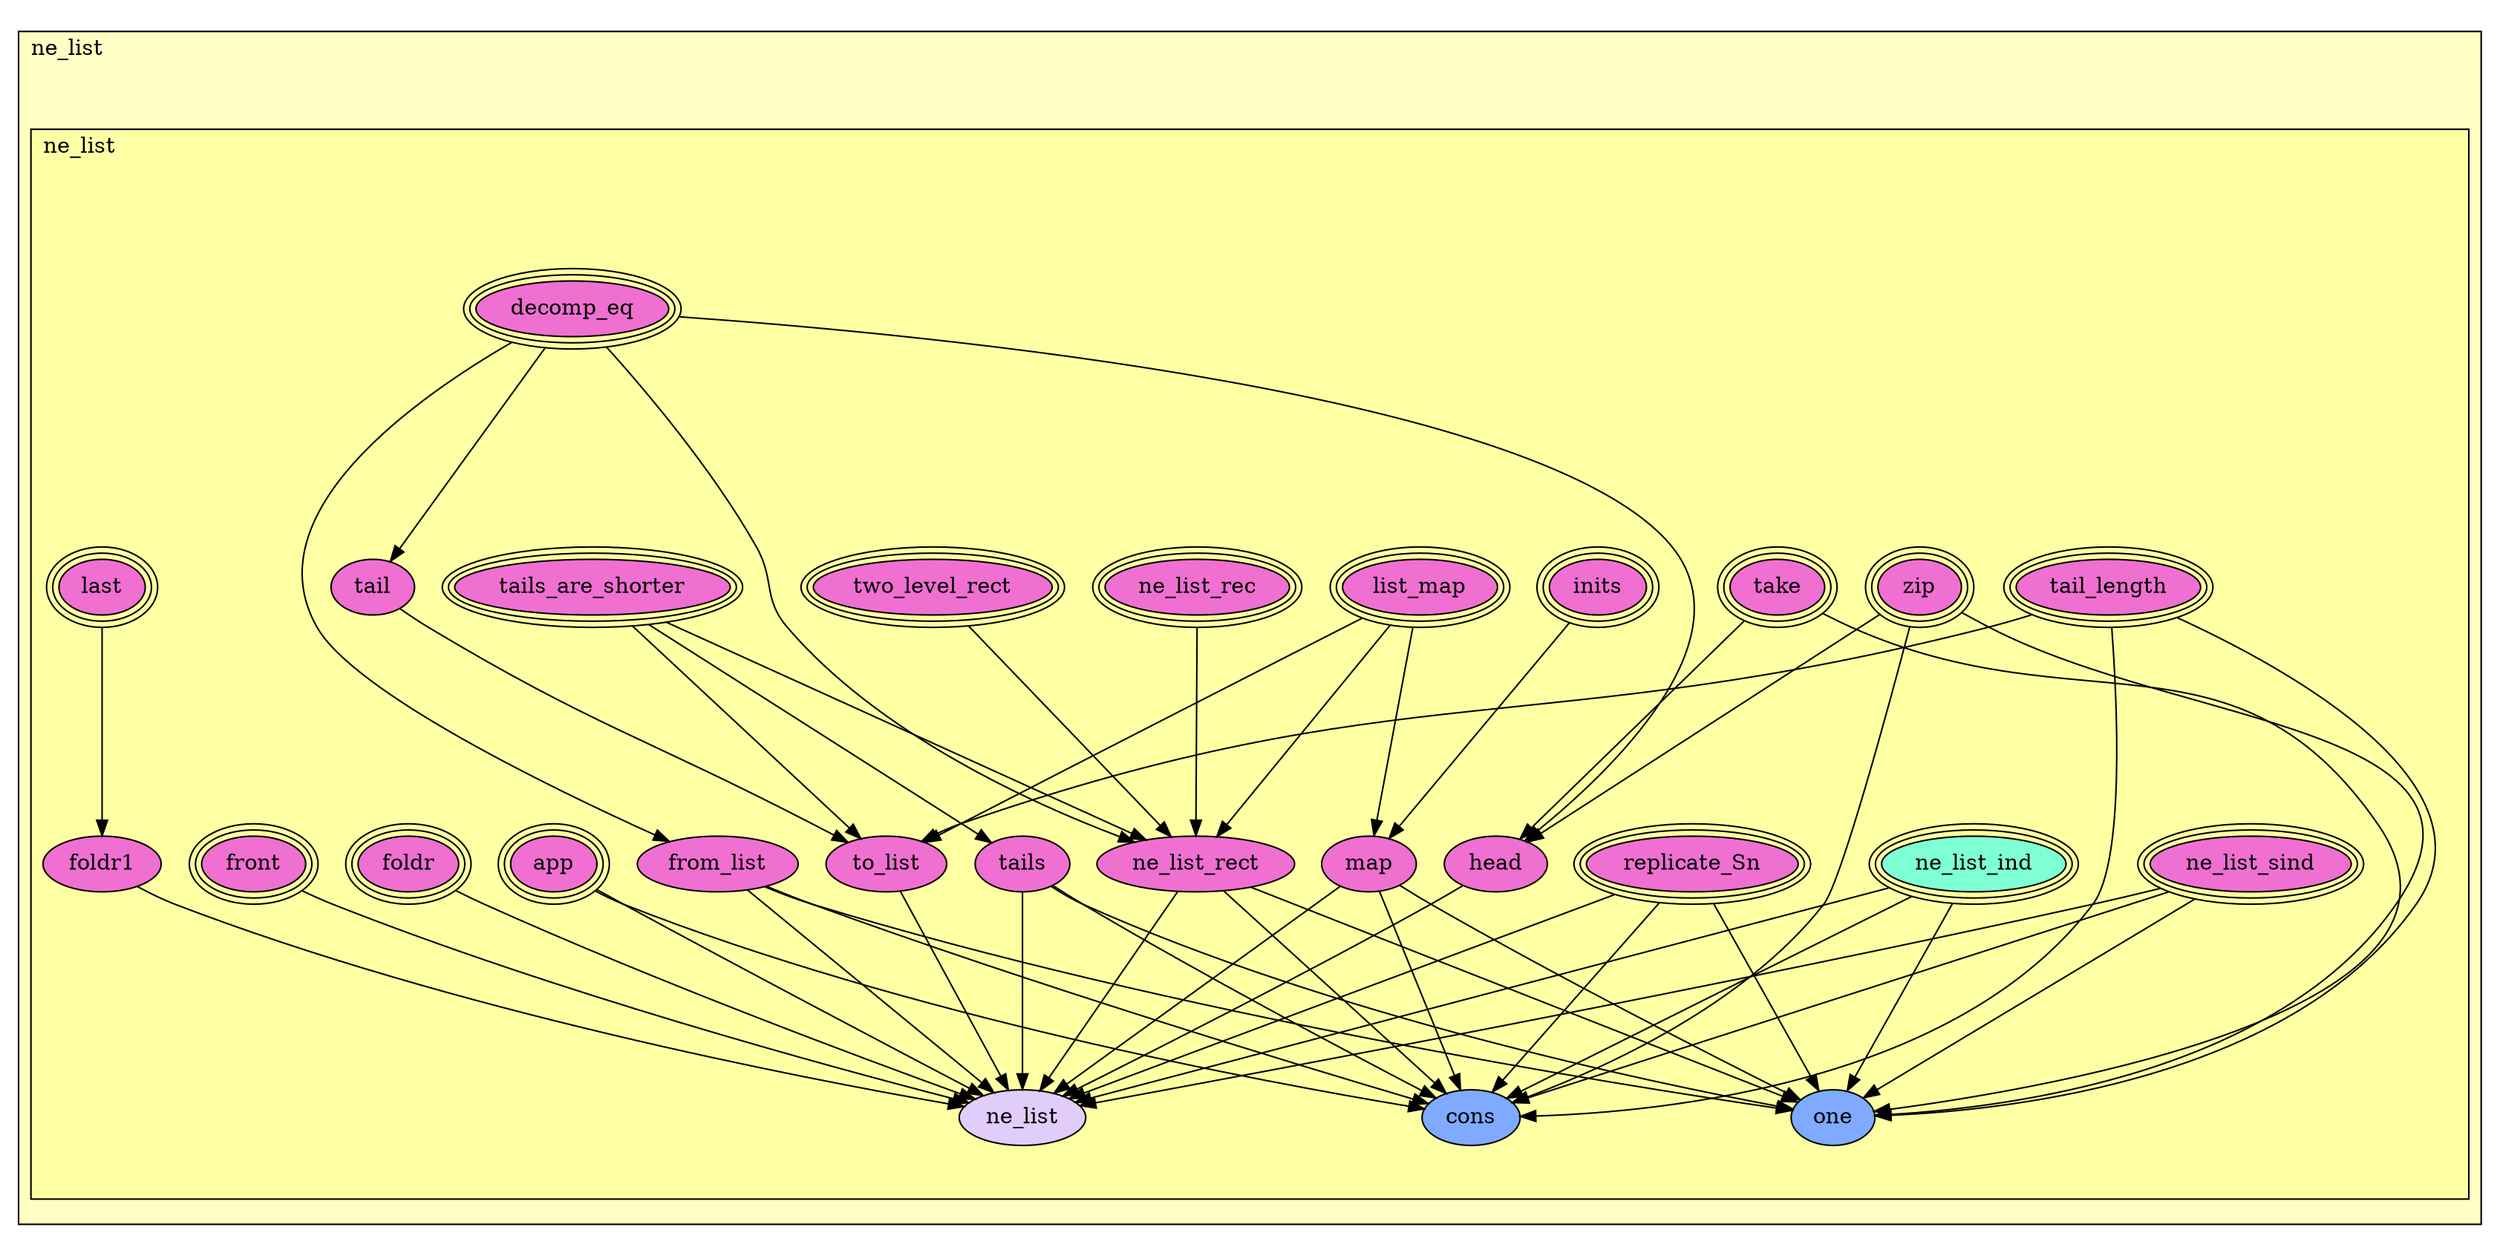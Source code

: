 digraph HoTT_Classes_implementations_ne_list {
  graph [ratio=0.5]
  node [style=filled]
ne_list_ne_list_zip [label="zip", URL=<ne_list.html#ne_list.zip>, peripheries=3, fillcolor="#F070D1"] ;
ne_list_ne_list_inits [label="inits", URL=<ne_list.html#ne_list.inits>, peripheries=3, fillcolor="#F070D1"] ;
ne_list_ne_list_list_map [label="list_map", URL=<ne_list.html#ne_list.list_map>, peripheries=3, fillcolor="#F070D1"] ;
ne_list_ne_list_map [label="map", URL=<ne_list.html#ne_list.map>, fillcolor="#F070D1"] ;
ne_list_ne_list_tails_are_shorter [label="tails_are_shorter", URL=<ne_list.html#ne_list.tails_are_shorter>, peripheries=3, fillcolor="#F070D1"] ;
ne_list_ne_list_tails [label="tails", URL=<ne_list.html#ne_list.tails>, fillcolor="#F070D1"] ;
ne_list_ne_list_tail_length [label="tail_length", URL=<ne_list.html#ne_list.tail_length>, peripheries=3, fillcolor="#F070D1"] ;
ne_list_ne_list_two_level_rect [label="two_level_rect", URL=<ne_list.html#ne_list.two_level_rect>, peripheries=3, fillcolor="#F070D1"] ;
ne_list_ne_list_front [label="front", URL=<ne_list.html#ne_list.front>, peripheries=3, fillcolor="#F070D1"] ;
ne_list_ne_list_take [label="take", URL=<ne_list.html#ne_list.take>, peripheries=3, fillcolor="#F070D1"] ;
ne_list_ne_list_replicate_Sn [label="replicate_Sn", URL=<ne_list.html#ne_list.replicate_Sn>, peripheries=3, fillcolor="#F070D1"] ;
ne_list_ne_list_last [label="last", URL=<ne_list.html#ne_list.last>, peripheries=3, fillcolor="#F070D1"] ;
ne_list_ne_list_decomp_eq [label="decomp_eq", URL=<ne_list.html#ne_list.decomp_eq>, peripheries=3, fillcolor="#F070D1"] ;
ne_list_ne_list_tail [label="tail", URL=<ne_list.html#ne_list.tail>, fillcolor="#F070D1"] ;
ne_list_ne_list_from_list [label="from_list", URL=<ne_list.html#ne_list.from_list>, fillcolor="#F070D1"] ;
ne_list_ne_list_to_list [label="to_list", URL=<ne_list.html#ne_list.to_list>, fillcolor="#F070D1"] ;
ne_list_ne_list_head [label="head", URL=<ne_list.html#ne_list.head>, fillcolor="#F070D1"] ;
ne_list_ne_list_foldr1 [label="foldr1", URL=<ne_list.html#ne_list.foldr1>, fillcolor="#F070D1"] ;
ne_list_ne_list_foldr [label="foldr", URL=<ne_list.html#ne_list.foldr>, peripheries=3, fillcolor="#F070D1"] ;
ne_list_ne_list_app [label="app", URL=<ne_list.html#ne_list.app>, peripheries=3, fillcolor="#F070D1"] ;
ne_list_ne_list_ne_list_sind [label="ne_list_sind", URL=<ne_list.html#ne_list.ne_list_sind>, peripheries=3, fillcolor="#F070D1"] ;
ne_list_ne_list_ne_list_rec [label="ne_list_rec", URL=<ne_list.html#ne_list.ne_list_rec>, peripheries=3, fillcolor="#F070D1"] ;
ne_list_ne_list_ne_list_ind [label="ne_list_ind", URL=<ne_list.html#ne_list.ne_list_ind>, peripheries=3, fillcolor="#7FFFD4"] ;
ne_list_ne_list_ne_list_rect [label="ne_list_rect", URL=<ne_list.html#ne_list.ne_list_rect>, fillcolor="#F070D1"] ;
ne_list_ne_list_cons [label="cons", URL=<ne_list.html#ne_list.cons>, fillcolor="#7FAAFF"] ;
ne_list_ne_list_one [label="one", URL=<ne_list.html#ne_list.one>, fillcolor="#7FAAFF"] ;
ne_list_ne_list_ne_list [label="ne_list", URL=<ne_list.html#ne_list.ne_list>, fillcolor="#E2CDFA"] ;
  ne_list_ne_list_zip -> ne_list_ne_list_head [] ;
  ne_list_ne_list_zip -> ne_list_ne_list_cons [] ;
  ne_list_ne_list_zip -> ne_list_ne_list_one [] ;
  ne_list_ne_list_inits -> ne_list_ne_list_map [] ;
  ne_list_ne_list_list_map -> ne_list_ne_list_map [] ;
  ne_list_ne_list_list_map -> ne_list_ne_list_to_list [] ;
  ne_list_ne_list_list_map -> ne_list_ne_list_ne_list_rect [] ;
  ne_list_ne_list_map -> ne_list_ne_list_cons [] ;
  ne_list_ne_list_map -> ne_list_ne_list_one [] ;
  ne_list_ne_list_map -> ne_list_ne_list_ne_list [] ;
  ne_list_ne_list_tails_are_shorter -> ne_list_ne_list_tails [] ;
  ne_list_ne_list_tails_are_shorter -> ne_list_ne_list_to_list [] ;
  ne_list_ne_list_tails_are_shorter -> ne_list_ne_list_ne_list_rect [] ;
  ne_list_ne_list_tails -> ne_list_ne_list_cons [] ;
  ne_list_ne_list_tails -> ne_list_ne_list_one [] ;
  ne_list_ne_list_tails -> ne_list_ne_list_ne_list [] ;
  ne_list_ne_list_tail_length -> ne_list_ne_list_to_list [] ;
  ne_list_ne_list_tail_length -> ne_list_ne_list_cons [] ;
  ne_list_ne_list_tail_length -> ne_list_ne_list_one [] ;
  ne_list_ne_list_two_level_rect -> ne_list_ne_list_ne_list_rect [] ;
  ne_list_ne_list_front -> ne_list_ne_list_ne_list [] ;
  ne_list_ne_list_take -> ne_list_ne_list_head [] ;
  ne_list_ne_list_take -> ne_list_ne_list_one [] ;
  ne_list_ne_list_replicate_Sn -> ne_list_ne_list_cons [] ;
  ne_list_ne_list_replicate_Sn -> ne_list_ne_list_one [] ;
  ne_list_ne_list_replicate_Sn -> ne_list_ne_list_ne_list [] ;
  ne_list_ne_list_last -> ne_list_ne_list_foldr1 [] ;
  ne_list_ne_list_decomp_eq -> ne_list_ne_list_tail [] ;
  ne_list_ne_list_decomp_eq -> ne_list_ne_list_from_list [] ;
  ne_list_ne_list_decomp_eq -> ne_list_ne_list_head [] ;
  ne_list_ne_list_decomp_eq -> ne_list_ne_list_ne_list_rect [] ;
  ne_list_ne_list_tail -> ne_list_ne_list_to_list [] ;
  ne_list_ne_list_from_list -> ne_list_ne_list_cons [] ;
  ne_list_ne_list_from_list -> ne_list_ne_list_one [] ;
  ne_list_ne_list_from_list -> ne_list_ne_list_ne_list [] ;
  ne_list_ne_list_to_list -> ne_list_ne_list_ne_list [] ;
  ne_list_ne_list_head -> ne_list_ne_list_ne_list [] ;
  ne_list_ne_list_foldr1 -> ne_list_ne_list_ne_list [] ;
  ne_list_ne_list_foldr -> ne_list_ne_list_ne_list [] ;
  ne_list_ne_list_app -> ne_list_ne_list_cons [] ;
  ne_list_ne_list_app -> ne_list_ne_list_ne_list [] ;
  ne_list_ne_list_ne_list_sind -> ne_list_ne_list_cons [] ;
  ne_list_ne_list_ne_list_sind -> ne_list_ne_list_one [] ;
  ne_list_ne_list_ne_list_sind -> ne_list_ne_list_ne_list [] ;
  ne_list_ne_list_ne_list_rec -> ne_list_ne_list_ne_list_rect [] ;
  ne_list_ne_list_ne_list_ind -> ne_list_ne_list_cons [] ;
  ne_list_ne_list_ne_list_ind -> ne_list_ne_list_one [] ;
  ne_list_ne_list_ne_list_ind -> ne_list_ne_list_ne_list [] ;
  ne_list_ne_list_ne_list_rect -> ne_list_ne_list_cons [] ;
  ne_list_ne_list_ne_list_rect -> ne_list_ne_list_one [] ;
  ne_list_ne_list_ne_list_rect -> ne_list_ne_list_ne_list [] ;
subgraph cluster_ne_list { label="ne_list"; fillcolor="#FFFFC3"; labeljust=l; style=filled 
subgraph cluster_ne_list_ne_list { label="ne_list"; fillcolor="#FFFFA3"; labeljust=l; style=filled 
ne_list_ne_list_ne_list; ne_list_ne_list_one; ne_list_ne_list_cons; ne_list_ne_list_ne_list_rect; ne_list_ne_list_ne_list_ind; ne_list_ne_list_ne_list_rec; ne_list_ne_list_ne_list_sind; ne_list_ne_list_app; ne_list_ne_list_foldr; ne_list_ne_list_foldr1; ne_list_ne_list_head; ne_list_ne_list_to_list; ne_list_ne_list_from_list; ne_list_ne_list_tail; ne_list_ne_list_decomp_eq; ne_list_ne_list_last; ne_list_ne_list_replicate_Sn; ne_list_ne_list_take; ne_list_ne_list_front; ne_list_ne_list_two_level_rect; ne_list_ne_list_tail_length; ne_list_ne_list_tails; ne_list_ne_list_tails_are_shorter; ne_list_ne_list_map; ne_list_ne_list_list_map; ne_list_ne_list_inits; ne_list_ne_list_zip; };
};
} /* END */
